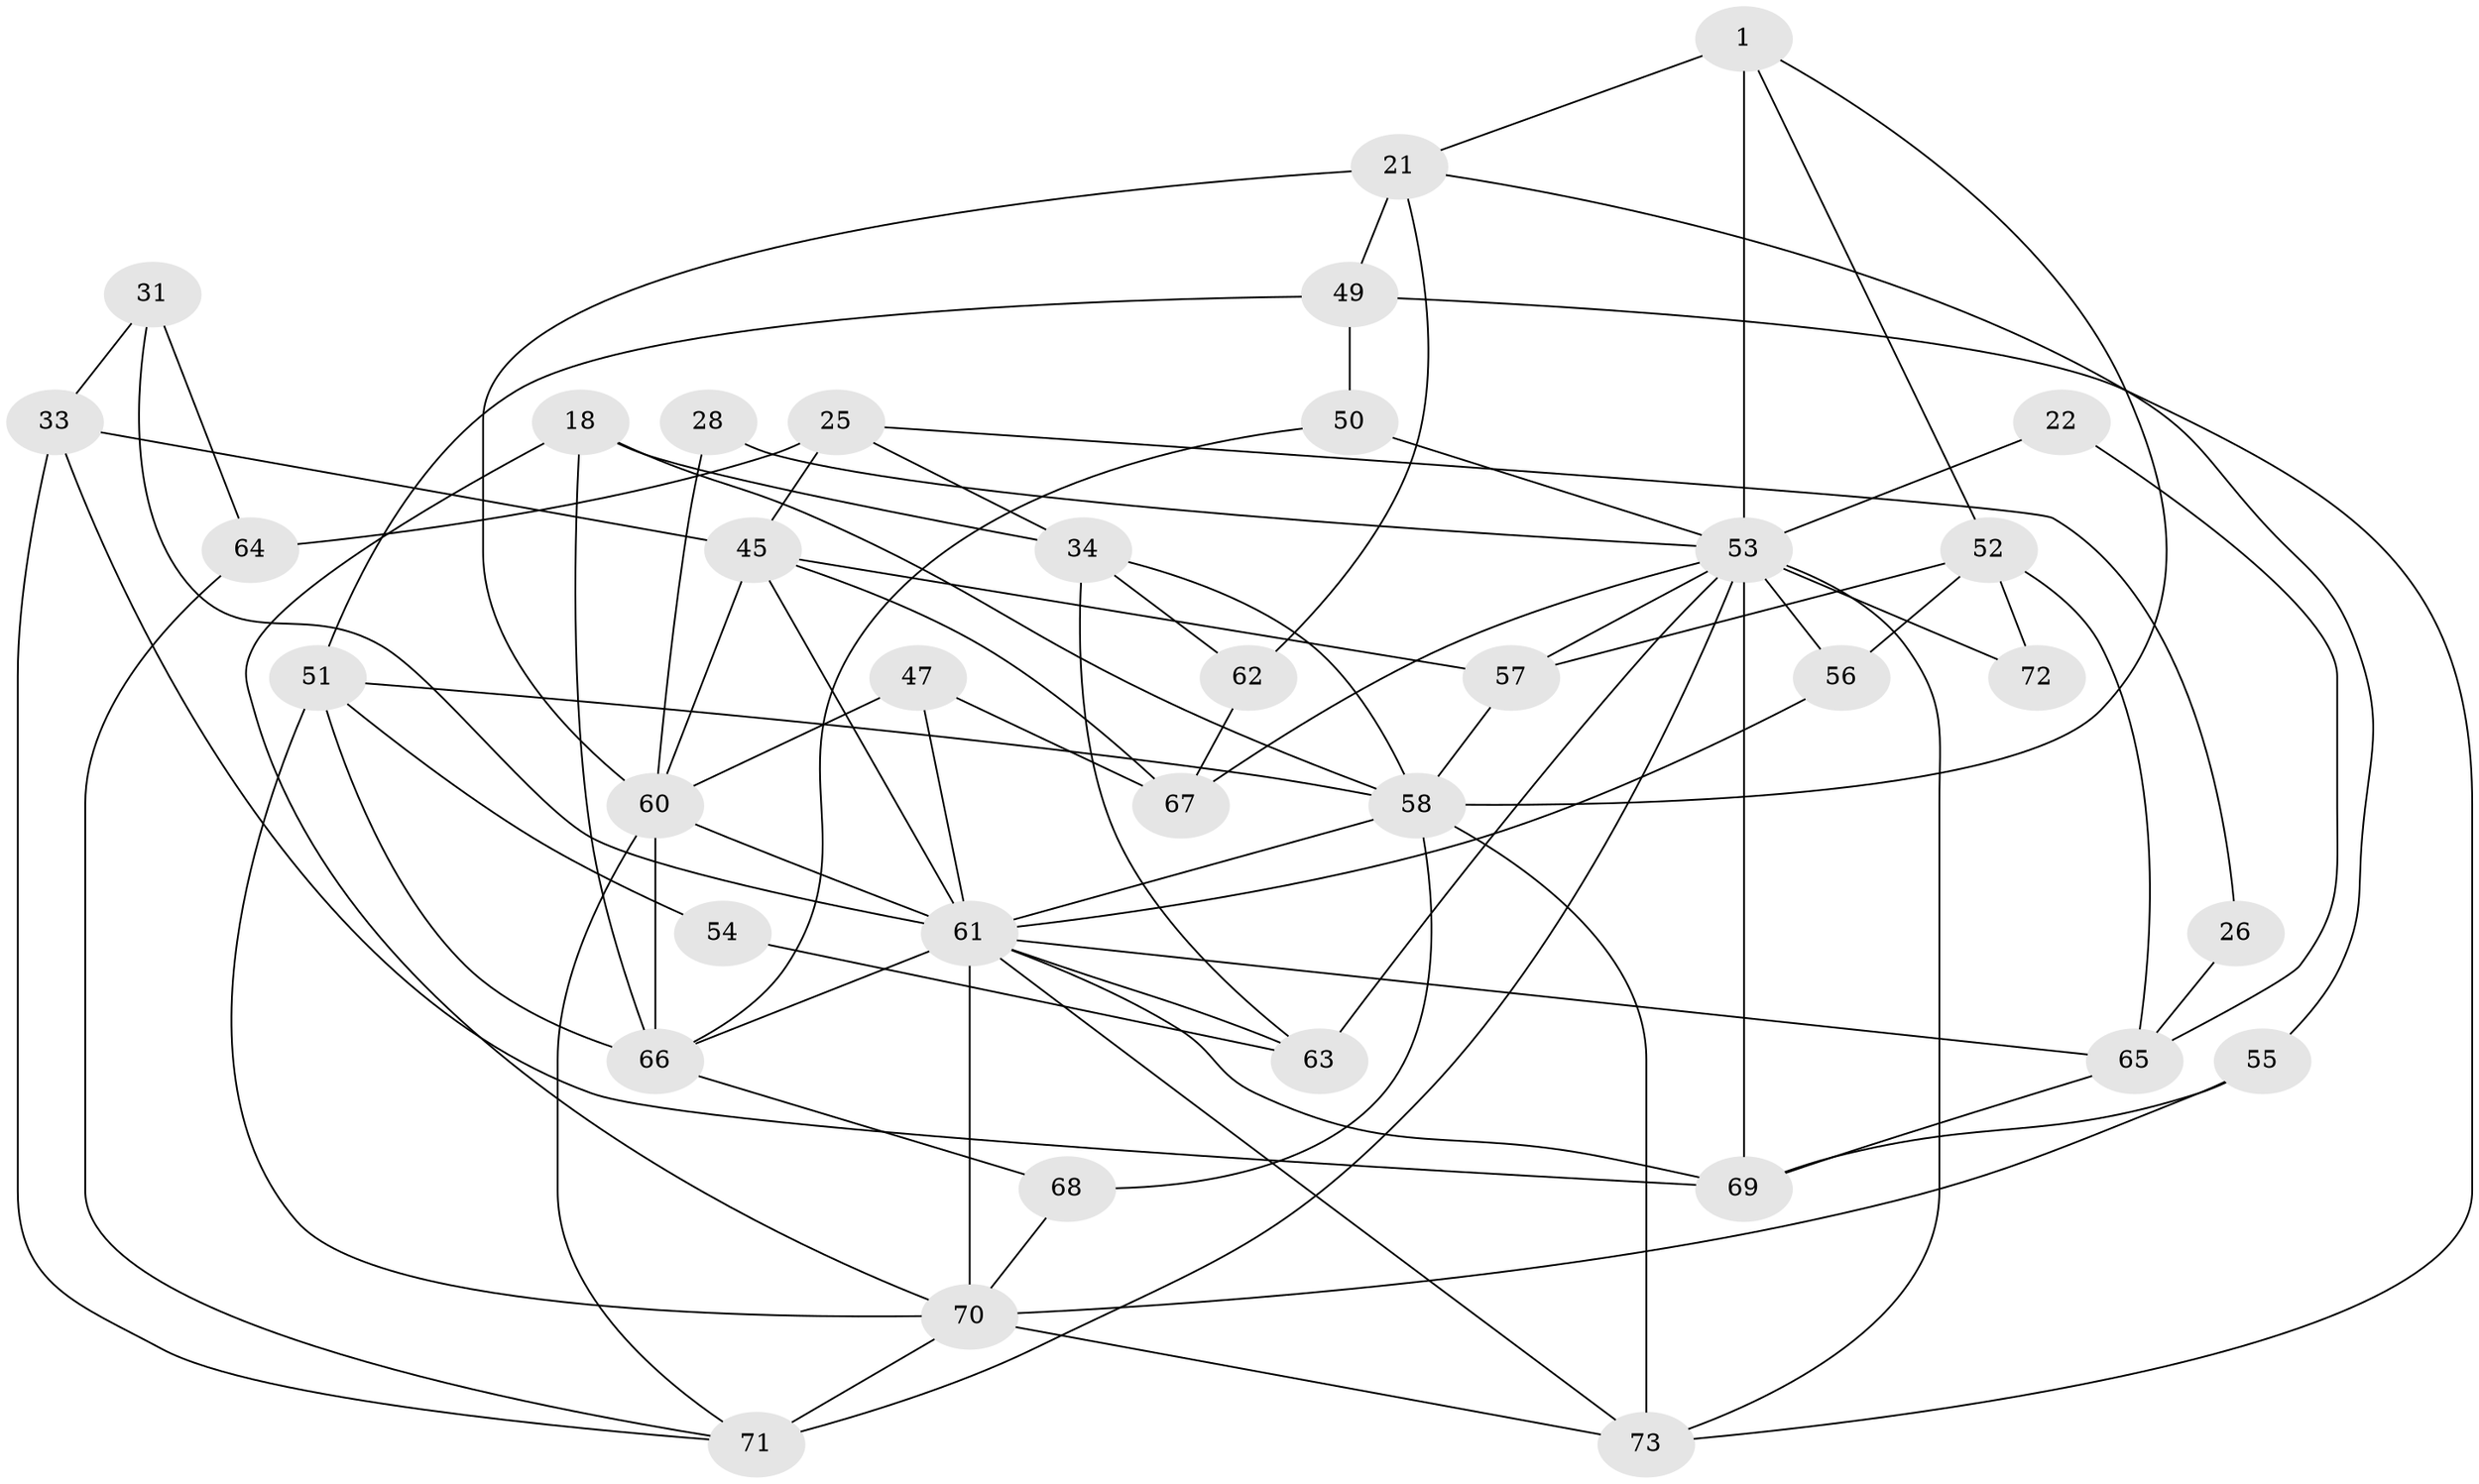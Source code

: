 // original degree distribution, {5: 0.2465753424657534, 4: 0.3013698630136986, 6: 0.0958904109589041, 3: 0.2054794520547945, 2: 0.136986301369863, 7: 0.0136986301369863}
// Generated by graph-tools (version 1.1) at 2025/52/03/04/25 21:52:57]
// undirected, 36 vertices, 82 edges
graph export_dot {
graph [start="1"]
  node [color=gray90,style=filled];
  1;
  18;
  21 [super="+12"];
  22;
  25 [super="+5"];
  26;
  28;
  31;
  33;
  34;
  45 [super="+14+36+30"];
  47 [super="+19"];
  49;
  50;
  51 [super="+35+37"];
  52 [super="+4"];
  53 [super="+3+13+42"];
  54;
  55;
  56;
  57;
  58 [super="+16+46"];
  60 [super="+43"];
  61 [super="+40+59"];
  62;
  63;
  64;
  65;
  66 [super="+7+10+29"];
  67;
  68;
  69 [super="+32"];
  70 [super="+44+38"];
  71 [super="+41"];
  72;
  73 [super="+39"];
  1 -- 58;
  1 -- 52;
  1 -- 21;
  1 -- 53 [weight=2];
  18 -- 34;
  18 -- 66;
  18 -- 70;
  18 -- 58;
  21 -- 55;
  21 -- 49 [weight=2];
  21 -- 60;
  21 -- 62;
  22 -- 65;
  22 -- 53 [weight=2];
  25 -- 64 [weight=2];
  25 -- 26;
  25 -- 34;
  25 -- 45;
  26 -- 65;
  28 -- 53;
  28 -- 60;
  31 -- 64;
  31 -- 33;
  31 -- 61;
  33 -- 69;
  33 -- 71;
  33 -- 45 [weight=2];
  34 -- 63;
  34 -- 58;
  34 -- 62;
  45 -- 67;
  45 -- 60 [weight=2];
  45 -- 61 [weight=3];
  45 -- 57;
  47 -- 67 [weight=2];
  47 -- 60;
  47 -- 61 [weight=2];
  49 -- 50;
  49 -- 73;
  49 -- 51;
  50 -- 53;
  50 -- 66;
  51 -- 66 [weight=3];
  51 -- 70 [weight=3];
  51 -- 54;
  51 -- 58;
  52 -- 65 [weight=2];
  52 -- 72;
  52 -- 56;
  52 -- 57;
  53 -- 56 [weight=2];
  53 -- 69 [weight=2];
  53 -- 71 [weight=2];
  53 -- 73 [weight=2];
  53 -- 63;
  53 -- 67;
  53 -- 72;
  53 -- 57;
  54 -- 63;
  55 -- 69;
  55 -- 70;
  56 -- 61 [weight=2];
  57 -- 58;
  58 -- 61 [weight=2];
  58 -- 68 [weight=2];
  58 -- 73;
  60 -- 71;
  60 -- 66 [weight=2];
  60 -- 61;
  61 -- 73;
  61 -- 69 [weight=2];
  61 -- 70 [weight=2];
  61 -- 65;
  61 -- 66;
  61 -- 63;
  62 -- 67;
  64 -- 71;
  65 -- 69;
  66 -- 68;
  68 -- 70 [weight=2];
  70 -- 71;
  70 -- 73 [weight=2];
}
